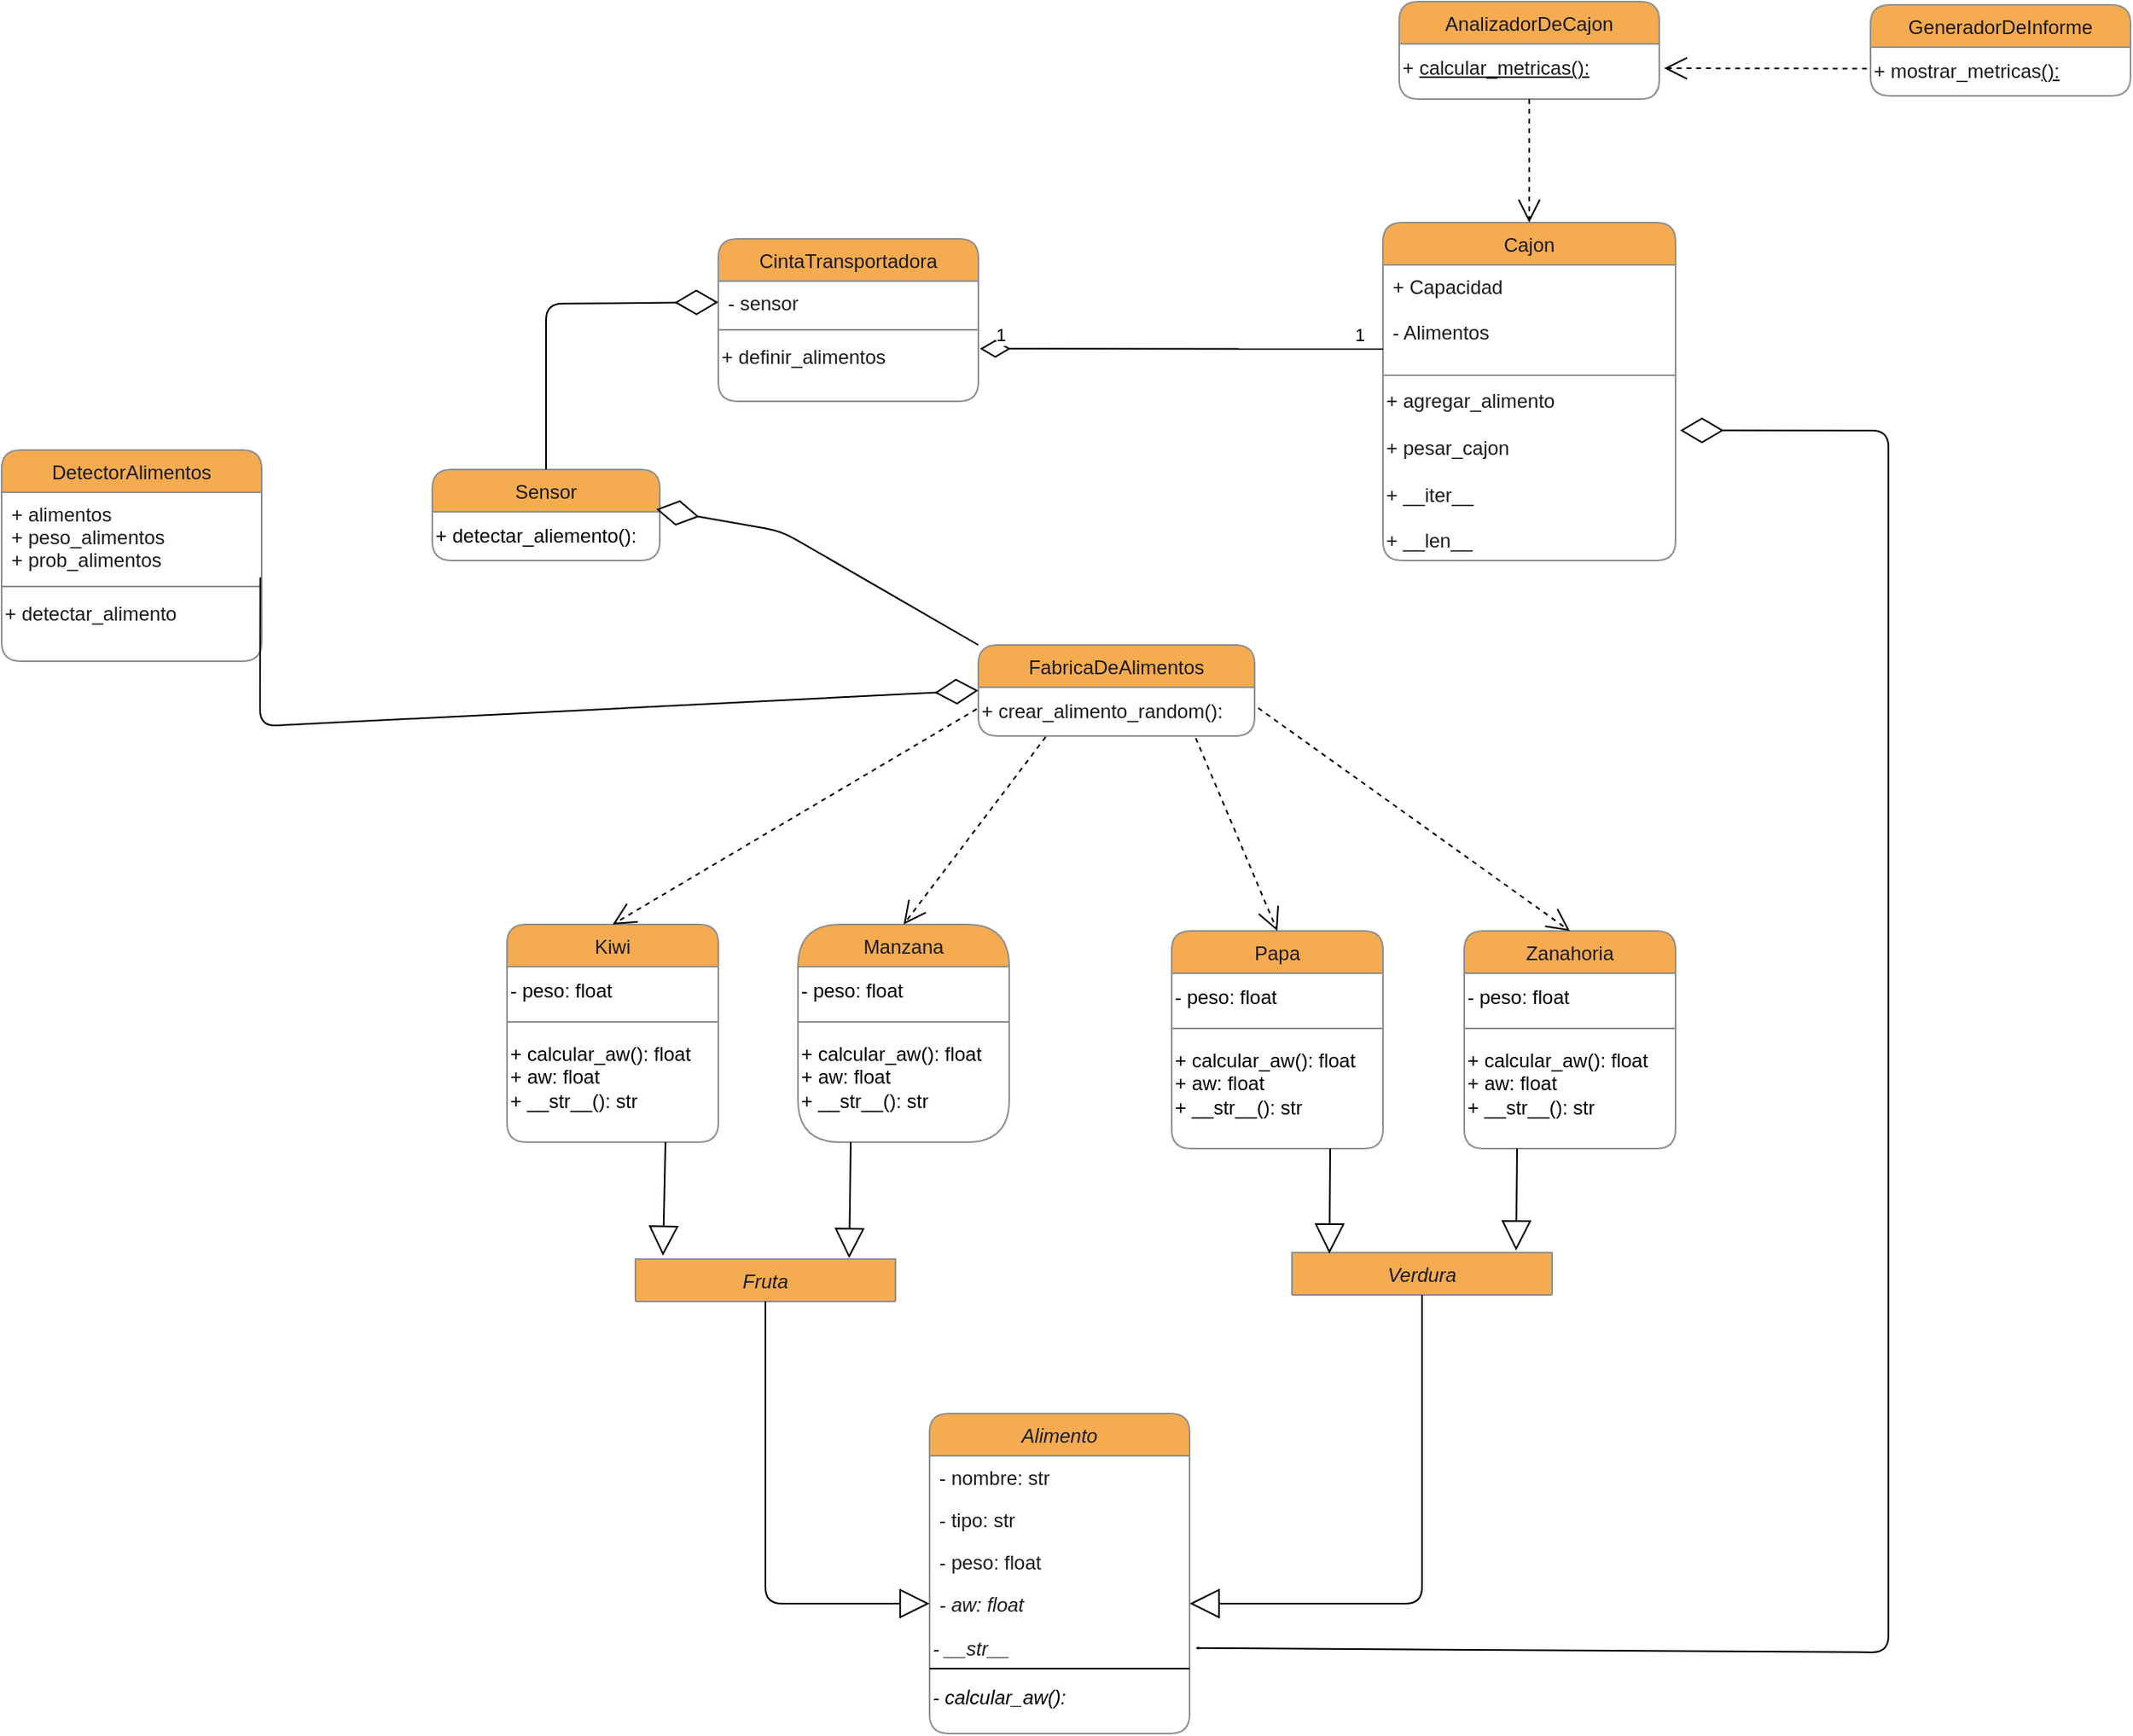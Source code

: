 <mxfile>
    <diagram id="C5RBs43oDa-KdzZeNtuy" name="Page-1">
        <mxGraphModel dx="1630" dy="1551" grid="1" gridSize="10" guides="1" tooltips="1" connect="1" arrows="1" fold="1" page="1" pageScale="1" pageWidth="827" pageHeight="1169" background="light-dark(#ffffff, #000000)" math="0" shadow="0" adaptiveColors="auto">
            <root>
                <mxCell id="WIyWlLk6GJQsqaUBKTNV-0"/>
                <mxCell id="WIyWlLk6GJQsqaUBKTNV-1" parent="WIyWlLk6GJQsqaUBKTNV-0"/>
                <mxCell id="zkfFHV4jXpPFQw0GAbJ--6" value="CintaTransportadora" style="swimlane;fontStyle=0;align=center;verticalAlign=top;childLayout=stackLayout;horizontal=1;startSize=26;horizontalStack=0;resizeParent=1;resizeLast=0;collapsible=1;marginBottom=0;rounded=1;shadow=0;strokeWidth=1;labelBackgroundColor=none;fillColor=#F5AB50;strokeColor=#909090;fontColor=#1A1A1A;" parent="WIyWlLk6GJQsqaUBKTNV-1" vertex="1">
                    <mxGeometry x="161" y="130" width="160" height="100" as="geometry">
                        <mxRectangle x="130" y="380" width="160" height="26" as="alternateBounds"/>
                    </mxGeometry>
                </mxCell>
                <mxCell id="zkfFHV4jXpPFQw0GAbJ--10" value="- sensor" style="text;align=left;verticalAlign=top;spacingLeft=4;spacingRight=4;overflow=hidden;rotatable=0;points=[[0,0.5],[1,0.5]];portConstraint=eastwest;fontStyle=0;labelBackgroundColor=none;fontColor=#1A1A1A;rounded=1;" parent="zkfFHV4jXpPFQw0GAbJ--6" vertex="1">
                    <mxGeometry y="26" width="160" height="26" as="geometry"/>
                </mxCell>
                <mxCell id="zkfFHV4jXpPFQw0GAbJ--9" value="" style="line;html=1;strokeWidth=1;align=left;verticalAlign=middle;spacingTop=-1;spacingLeft=3;spacingRight=3;rotatable=0;labelPosition=right;points=[];portConstraint=eastwest;labelBackgroundColor=none;fillColor=#F5AB50;strokeColor=#909090;fontColor=#1A1A1A;rounded=1;" parent="zkfFHV4jXpPFQw0GAbJ--6" vertex="1">
                    <mxGeometry y="52" width="160" height="8" as="geometry"/>
                </mxCell>
                <mxCell id="7" value="&lt;span style=&quot;color: rgb(26, 26, 26);&quot;&gt;+ definir_alimentos&lt;/span&gt;&lt;div&gt;&lt;span style=&quot;color: rgb(26, 26, 26);&quot;&gt;&lt;br&gt;&lt;/span&gt;&lt;/div&gt;" style="text;html=1;align=left;verticalAlign=middle;resizable=0;points=[];autosize=1;strokeColor=none;fillColor=none;rounded=1;" parent="zkfFHV4jXpPFQw0GAbJ--6" vertex="1">
                    <mxGeometry y="60" width="160" height="40" as="geometry"/>
                </mxCell>
                <mxCell id="zkfFHV4jXpPFQw0GAbJ--13" value="Cajon" style="swimlane;fontStyle=0;align=center;verticalAlign=top;childLayout=stackLayout;horizontal=1;startSize=26;horizontalStack=0;resizeParent=1;resizeLast=0;collapsible=1;marginBottom=0;rounded=1;shadow=0;strokeWidth=1;labelBackgroundColor=none;fillColor=#F5AB50;strokeColor=#909090;fontColor=#1A1A1A;" parent="WIyWlLk6GJQsqaUBKTNV-1" vertex="1">
                    <mxGeometry x="570" y="120" width="180" height="208" as="geometry">
                        <mxRectangle x="340" y="380" width="170" height="26" as="alternateBounds"/>
                    </mxGeometry>
                </mxCell>
                <mxCell id="zkfFHV4jXpPFQw0GAbJ--14" value="+ Capacidad&#xa;&#xa;- Alimentos" style="text;align=left;verticalAlign=top;spacingLeft=4;spacingRight=4;overflow=hidden;rotatable=0;points=[[0,0.5],[1,0.5]];portConstraint=eastwest;labelBackgroundColor=none;fontColor=#1A1A1A;rounded=1;" parent="zkfFHV4jXpPFQw0GAbJ--13" vertex="1">
                    <mxGeometry y="26" width="180" height="64" as="geometry"/>
                </mxCell>
                <mxCell id="zkfFHV4jXpPFQw0GAbJ--15" value="" style="line;html=1;strokeWidth=1;align=left;verticalAlign=middle;spacingTop=-1;spacingLeft=3;spacingRight=3;rotatable=0;labelPosition=right;points=[];portConstraint=eastwest;labelBackgroundColor=none;fillColor=#F5AB50;strokeColor=#909090;fontColor=#1A1A1A;rounded=1;" parent="zkfFHV4jXpPFQw0GAbJ--13" vertex="1">
                    <mxGeometry y="90" width="180" height="8" as="geometry"/>
                </mxCell>
                <mxCell id="TtFTox5Q7d19spbC-8BE-2" value="+ agregar_alimento&lt;div&gt;&lt;div&gt;&lt;br&gt;&lt;/div&gt;&lt;div&gt;+ pesar_cajon&lt;/div&gt;&lt;div&gt;&lt;br&gt;&lt;/div&gt;&lt;div&gt;&lt;span style=&quot;background-color: transparent;&quot;&gt;+ __iter__&lt;/span&gt;&lt;/div&gt;&lt;/div&gt;&lt;div&gt;&lt;span style=&quot;background-color: transparent;&quot;&gt;&lt;br&gt;&lt;/span&gt;&lt;/div&gt;&lt;div&gt;&lt;span style=&quot;background-color: transparent;&quot;&gt;+ __len__&lt;/span&gt;&lt;/div&gt;" style="text;html=1;align=left;verticalAlign=middle;resizable=0;points=[];autosize=1;strokeColor=none;fillColor=none;labelBackgroundColor=none;fontColor=#1A1A1A;rounded=1;" parent="zkfFHV4jXpPFQw0GAbJ--13" vertex="1">
                    <mxGeometry y="98" width="180" height="110" as="geometry"/>
                </mxCell>
                <mxCell id="zkfFHV4jXpPFQw0GAbJ--17" value="Alimento" style="swimlane;fontStyle=2;align=center;verticalAlign=top;childLayout=stackLayout;horizontal=1;startSize=26;horizontalStack=0;resizeParent=1;resizeLast=0;collapsible=1;marginBottom=0;rounded=1;shadow=0;strokeWidth=1;labelBackgroundColor=none;fillColor=#F5AB50;strokeColor=#909090;fontColor=#1A1A1A;" parent="WIyWlLk6GJQsqaUBKTNV-1" vertex="1">
                    <mxGeometry x="291" y="853" width="160" height="197" as="geometry">
                        <mxRectangle x="550" y="140" width="160" height="26" as="alternateBounds"/>
                    </mxGeometry>
                </mxCell>
                <mxCell id="zkfFHV4jXpPFQw0GAbJ--19" value="- nombre: str       " style="text;align=left;verticalAlign=top;spacingLeft=4;spacingRight=4;overflow=hidden;rotatable=0;points=[[0,0.5],[1,0.5]];portConstraint=eastwest;rounded=1;shadow=0;html=0;labelBackgroundColor=none;fontColor=#1A1A1A;" parent="zkfFHV4jXpPFQw0GAbJ--17" vertex="1">
                    <mxGeometry y="26" width="160" height="26" as="geometry"/>
                </mxCell>
                <mxCell id="zkfFHV4jXpPFQw0GAbJ--20" value="- tipo: str" style="text;align=left;verticalAlign=top;spacingLeft=4;spacingRight=4;overflow=hidden;rotatable=0;points=[[0,0.5],[1,0.5]];portConstraint=eastwest;rounded=1;shadow=0;html=0;labelBackgroundColor=none;fontColor=#1A1A1A;" parent="zkfFHV4jXpPFQw0GAbJ--17" vertex="1">
                    <mxGeometry y="52" width="160" height="26" as="geometry"/>
                </mxCell>
                <mxCell id="zkfFHV4jXpPFQw0GAbJ--21" value="- peso: float" style="text;align=left;verticalAlign=top;spacingLeft=4;spacingRight=4;overflow=hidden;rotatable=0;points=[[0,0.5],[1,0.5]];portConstraint=eastwest;rounded=1;shadow=0;html=0;labelBackgroundColor=none;fontColor=#1A1A1A;" parent="zkfFHV4jXpPFQw0GAbJ--17" vertex="1">
                    <mxGeometry y="78" width="160" height="26" as="geometry"/>
                </mxCell>
                <mxCell id="zkfFHV4jXpPFQw0GAbJ--22" value="- aw: float&#xa;" style="text;align=left;verticalAlign=top;spacingLeft=4;spacingRight=4;overflow=hidden;rotatable=0;points=[[0,0.5],[1,0.5]];portConstraint=eastwest;rounded=1;shadow=0;html=0;labelBackgroundColor=none;fontColor=#1A1A1A;fontStyle=2;" parent="zkfFHV4jXpPFQw0GAbJ--17" vertex="1">
                    <mxGeometry y="104" width="160" height="26" as="geometry"/>
                </mxCell>
                <mxCell id="9" value="" style="endArrow=none;html=1;exitX=0;exitY=0.75;exitDx=0;exitDy=0;entryX=1;entryY=0.75;entryDx=0;entryDy=0;rounded=1;" parent="zkfFHV4jXpPFQw0GAbJ--17" edge="1">
                    <mxGeometry width="50" height="50" relative="1" as="geometry">
                        <mxPoint y="157" as="sourcePoint"/>
                        <mxPoint x="160" y="157" as="targetPoint"/>
                    </mxGeometry>
                </mxCell>
                <mxCell id="13" value="&lt;span style=&quot;color: rgb(26, 26, 26); font-style: italic;&quot;&gt;- __str__&lt;/span&gt;" style="text;html=1;align=left;verticalAlign=middle;resizable=0;points=[];autosize=1;strokeColor=none;fillColor=none;rounded=1;" parent="zkfFHV4jXpPFQw0GAbJ--17" vertex="1">
                    <mxGeometry y="130" width="160" height="30" as="geometry"/>
                </mxCell>
                <mxCell id="11" value="&lt;i&gt;- calcular_aw():&amp;nbsp;&lt;/i&gt;" style="text;html=1;align=left;verticalAlign=middle;resizable=0;points=[];autosize=1;strokeColor=none;fillColor=none;rounded=1;" parent="zkfFHV4jXpPFQw0GAbJ--17" vertex="1">
                    <mxGeometry y="160" width="160" height="30" as="geometry"/>
                </mxCell>
                <mxCell id="TtFTox5Q7d19spbC-8BE-21" value="Verdura" style="swimlane;fontStyle=2;align=center;verticalAlign=top;childLayout=stackLayout;horizontal=1;startSize=26;horizontalStack=0;resizeParent=1;resizeLast=0;collapsible=1;marginBottom=0;rounded=1;shadow=0;strokeWidth=1;labelBackgroundColor=none;fillColor=#F5AB50;strokeColor=#909090;fontColor=#1A1A1A;" parent="WIyWlLk6GJQsqaUBKTNV-1" vertex="1" collapsed="1">
                    <mxGeometry x="514" y="754" width="160" height="26" as="geometry">
                        <mxRectangle x="514" y="754" width="160" height="60" as="alternateBounds"/>
                    </mxGeometry>
                </mxCell>
                <mxCell id="TtFTox5Q7d19spbC-8BE-28" value="Fruta" style="swimlane;fontStyle=2;align=center;verticalAlign=top;childLayout=stackLayout;horizontal=1;startSize=26;horizontalStack=0;resizeParent=1;resizeLast=0;collapsible=1;marginBottom=0;rounded=1;shadow=0;strokeWidth=1;labelBackgroundColor=none;fillColor=#F5AB50;strokeColor=#909090;fontColor=#1A1A1A;" parent="WIyWlLk6GJQsqaUBKTNV-1" vertex="1" collapsed="1">
                    <mxGeometry x="110" y="758" width="160" height="26" as="geometry">
                        <mxRectangle x="130" y="588" width="160" height="56" as="alternateBounds"/>
                    </mxGeometry>
                </mxCell>
                <mxCell id="114" value="" style="endArrow=none;html=1;rounded=1;" parent="TtFTox5Q7d19spbC-8BE-28" edge="1">
                    <mxGeometry width="50" height="50" relative="1" as="geometry">
                        <mxPoint x="431.5" y="173" as="sourcePoint"/>
                        <mxPoint x="561.5" y="172" as="targetPoint"/>
                    </mxGeometry>
                </mxCell>
                <mxCell id="115" value="" style="endArrow=none;html=1;rounded=1;entryX=-0.01;entryY=0.237;entryDx=0;entryDy=0;entryPerimeter=0;" parent="TtFTox5Q7d19spbC-8BE-28" edge="1">
                    <mxGeometry width="50" height="50" relative="1" as="geometry">
                        <mxPoint x="151.5" y="172" as="sourcePoint"/>
                        <mxPoint x="269.5" y="171" as="targetPoint"/>
                    </mxGeometry>
                </mxCell>
                <mxCell id="116" value="" style="endArrow=block;html=1;rounded=1;endSize=0;endFill=0;startArrow=block;startFill=0;startSize=24;" parent="TtFTox5Q7d19spbC-8BE-28" edge="1">
                    <mxGeometry width="50" height="50" relative="1" as="geometry">
                        <mxPoint x="152.5" y="172" as="sourcePoint"/>
                        <mxPoint x="152.5" y="24" as="targetPoint"/>
                    </mxGeometry>
                </mxCell>
                <mxCell id="117" value="" style="endArrow=block;html=1;rounded=1;endSize=0;endFill=0;startArrow=block;startFill=0;startSize=24;" parent="TtFTox5Q7d19spbC-8BE-28" edge="1">
                    <mxGeometry width="50" height="50" relative="1" as="geometry">
                        <mxPoint x="310.5" y="16" as="sourcePoint"/>
                        <mxPoint x="310.5" y="-78" as="targetPoint"/>
                    </mxGeometry>
                </mxCell>
                <mxCell id="118" value="" style="endArrow=block;html=1;rounded=1;endSize=0;endFill=0;startArrow=block;startFill=0;startSize=24;" parent="TtFTox5Q7d19spbC-8BE-28" edge="1">
                    <mxGeometry width="50" height="50" relative="1" as="geometry">
                        <mxPoint x="30.5" y="16" as="sourcePoint"/>
                        <mxPoint x="32.5" y="-78" as="targetPoint"/>
                    </mxGeometry>
                </mxCell>
                <mxCell id="119" value="" style="endArrow=none;html=1;rounded=1;entryX=-0.01;entryY=0.237;entryDx=0;entryDy=0;entryPerimeter=0;" parent="TtFTox5Q7d19spbC-8BE-28" edge="1">
                    <mxGeometry width="50" height="50" relative="1" as="geometry">
                        <mxPoint x="30.5" y="15" as="sourcePoint"/>
                        <mxPoint x="88.5" y="15" as="targetPoint"/>
                    </mxGeometry>
                </mxCell>
                <mxCell id="TtFTox5Q7d19spbC-8BE-51" value="Manzana" style="swimlane;fontStyle=0;align=center;verticalAlign=top;childLayout=stackLayout;horizontal=1;startSize=26;horizontalStack=0;resizeParent=1;resizeLast=0;collapsible=1;marginBottom=0;rounded=1;shadow=0;strokeWidth=1;labelBackgroundColor=none;fillColor=#F5AB50;strokeColor=#909090;fontColor=#1A1A1A;arcSize=45;" parent="WIyWlLk6GJQsqaUBKTNV-1" vertex="1">
                    <mxGeometry x="210" y="552" width="130" height="134" as="geometry">
                        <mxRectangle x="280" y="660" width="100" height="26" as="alternateBounds"/>
                    </mxGeometry>
                </mxCell>
                <mxCell id="18" value="- peso: float" style="text;html=1;align=left;verticalAlign=middle;resizable=0;points=[];autosize=1;strokeColor=none;fillColor=none;rounded=1;" parent="TtFTox5Q7d19spbC-8BE-51" vertex="1">
                    <mxGeometry y="26" width="130" height="30" as="geometry"/>
                </mxCell>
                <mxCell id="19" value="" style="line;strokeWidth=1;fillColor=none;align=left;verticalAlign=middle;spacingTop=-1;spacingLeft=3;spacingRight=3;rotatable=0;labelPosition=right;points=[];portConstraint=eastwest;strokeColor=inherit;rounded=1;" parent="TtFTox5Q7d19spbC-8BE-51" vertex="1">
                    <mxGeometry y="56" width="130" height="8" as="geometry"/>
                </mxCell>
                <mxCell id="20" value="&lt;div&gt;&lt;span style=&quot;background-color: transparent;&quot;&gt;+ calcular_aw(): float&amp;nbsp; &amp;nbsp; &amp;nbsp; &amp;nbsp; &amp;nbsp;&lt;/span&gt;&lt;/div&gt;&lt;div&gt;&lt;font color=&quot;#000000&quot;&gt;+ aw: float&amp;nbsp; &amp;nbsp; &amp;nbsp; &amp;nbsp; &amp;nbsp; &amp;nbsp; &amp;nbsp; &amp;nbsp; &amp;nbsp; &amp;nbsp;&amp;nbsp;&lt;/font&gt;&lt;/div&gt;&lt;div&gt;&lt;font color=&quot;#000000&quot;&gt;+ __str__(): str&amp;nbsp;&lt;/font&gt;&lt;/div&gt;" style="text;html=1;align=left;verticalAlign=middle;resizable=0;points=[];autosize=1;strokeColor=none;fillColor=none;rounded=1;" parent="TtFTox5Q7d19spbC-8BE-51" vertex="1">
                    <mxGeometry y="64" width="130" height="60" as="geometry"/>
                </mxCell>
                <mxCell id="pdYEQabYCU16_x5gFn3y-8" value="Sensor" style="swimlane;fontStyle=0;align=center;verticalAlign=top;childLayout=stackLayout;horizontal=1;startSize=26;horizontalStack=0;resizeParent=1;resizeLast=0;collapsible=1;marginBottom=0;rounded=1;shadow=0;strokeWidth=1;labelBackgroundColor=none;fillColor=#F5AB50;strokeColor=#909090;fontColor=#1A1A1A;" parent="WIyWlLk6GJQsqaUBKTNV-1" vertex="1">
                    <mxGeometry x="-15" y="272" width="140" height="56" as="geometry">
                        <mxRectangle x="130" y="380" width="160" height="26" as="alternateBounds"/>
                    </mxGeometry>
                </mxCell>
                <mxCell id="62" value="+ detectar_aliemento():" style="text;html=1;align=left;verticalAlign=middle;resizable=0;points=[];autosize=1;strokeColor=none;fillColor=none;rounded=1;" parent="pdYEQabYCU16_x5gFn3y-8" vertex="1">
                    <mxGeometry y="26" width="140" height="30" as="geometry"/>
                </mxCell>
                <mxCell id="21" value="Papa" style="swimlane;fontStyle=0;align=center;verticalAlign=top;childLayout=stackLayout;horizontal=1;startSize=26;horizontalStack=0;resizeParent=1;resizeLast=0;collapsible=1;marginBottom=0;rounded=1;shadow=0;strokeWidth=1;labelBackgroundColor=none;fillColor=#F5AB50;strokeColor=#909090;fontColor=#1A1A1A;" parent="WIyWlLk6GJQsqaUBKTNV-1" vertex="1">
                    <mxGeometry x="440" y="556" width="130" height="134" as="geometry">
                        <mxRectangle x="280" y="660" width="100" height="26" as="alternateBounds"/>
                    </mxGeometry>
                </mxCell>
                <mxCell id="22" value="- peso: float" style="text;html=1;align=left;verticalAlign=middle;resizable=0;points=[];autosize=1;strokeColor=none;fillColor=none;rounded=1;" parent="21" vertex="1">
                    <mxGeometry y="26" width="130" height="30" as="geometry"/>
                </mxCell>
                <mxCell id="23" value="" style="line;strokeWidth=1;fillColor=none;align=left;verticalAlign=middle;spacingTop=-1;spacingLeft=3;spacingRight=3;rotatable=0;labelPosition=right;points=[];portConstraint=eastwest;strokeColor=inherit;rounded=1;" parent="21" vertex="1">
                    <mxGeometry y="56" width="130" height="8" as="geometry"/>
                </mxCell>
                <mxCell id="24" value="&lt;div&gt;&lt;span style=&quot;background-color: transparent;&quot;&gt;+ calcular_aw(): float&amp;nbsp; &amp;nbsp; &amp;nbsp; &amp;nbsp; &amp;nbsp;&lt;/span&gt;&lt;/div&gt;&lt;div&gt;&lt;font color=&quot;#000000&quot;&gt;+ aw: float&amp;nbsp; &amp;nbsp; &amp;nbsp; &amp;nbsp; &amp;nbsp; &amp;nbsp; &amp;nbsp; &amp;nbsp; &amp;nbsp; &amp;nbsp;&amp;nbsp;&lt;/font&gt;&lt;/div&gt;&lt;div&gt;&lt;font color=&quot;#000000&quot;&gt;+ __str__(): str&amp;nbsp;&lt;/font&gt;&lt;/div&gt;" style="text;html=1;align=left;verticalAlign=middle;resizable=0;points=[];autosize=1;strokeColor=none;fillColor=none;rounded=1;" parent="21" vertex="1">
                    <mxGeometry y="64" width="130" height="60" as="geometry"/>
                </mxCell>
                <mxCell id="25" value="Kiwi" style="swimlane;fontStyle=0;align=center;verticalAlign=top;childLayout=stackLayout;horizontal=1;startSize=26;horizontalStack=0;resizeParent=1;resizeLast=0;collapsible=1;marginBottom=0;rounded=1;shadow=0;strokeWidth=1;labelBackgroundColor=none;fillColor=#F5AB50;strokeColor=#909090;fontColor=#1A1A1A;" parent="WIyWlLk6GJQsqaUBKTNV-1" vertex="1">
                    <mxGeometry x="31" y="552" width="130" height="134" as="geometry">
                        <mxRectangle x="280" y="660" width="100" height="26" as="alternateBounds"/>
                    </mxGeometry>
                </mxCell>
                <mxCell id="26" value="- peso: float" style="text;html=1;align=left;verticalAlign=middle;resizable=0;points=[];autosize=1;strokeColor=none;fillColor=none;rounded=1;" parent="25" vertex="1">
                    <mxGeometry y="26" width="130" height="30" as="geometry"/>
                </mxCell>
                <mxCell id="27" value="" style="line;strokeWidth=1;fillColor=none;align=left;verticalAlign=middle;spacingTop=-1;spacingLeft=3;spacingRight=3;rotatable=0;labelPosition=right;points=[];portConstraint=eastwest;strokeColor=inherit;rounded=1;" parent="25" vertex="1">
                    <mxGeometry y="56" width="130" height="8" as="geometry"/>
                </mxCell>
                <mxCell id="28" value="&lt;div&gt;&lt;span style=&quot;background-color: transparent;&quot;&gt;+ calcular_aw(): float&amp;nbsp; &amp;nbsp; &amp;nbsp; &amp;nbsp; &amp;nbsp;&lt;/span&gt;&lt;/div&gt;&lt;div&gt;&lt;font color=&quot;#000000&quot;&gt;+ aw: float&amp;nbsp; &amp;nbsp; &amp;nbsp; &amp;nbsp; &amp;nbsp; &amp;nbsp; &amp;nbsp; &amp;nbsp; &amp;nbsp; &amp;nbsp;&amp;nbsp;&lt;/font&gt;&lt;/div&gt;&lt;div&gt;&lt;font color=&quot;#000000&quot;&gt;+ __str__(): str&amp;nbsp;&lt;/font&gt;&lt;/div&gt;" style="text;html=1;align=left;verticalAlign=middle;resizable=0;points=[];autosize=1;strokeColor=none;fillColor=none;rounded=1;" parent="25" vertex="1">
                    <mxGeometry y="64" width="130" height="60" as="geometry"/>
                </mxCell>
                <mxCell id="29" value="Zanahoria" style="swimlane;fontStyle=0;align=center;verticalAlign=top;childLayout=stackLayout;horizontal=1;startSize=26;horizontalStack=0;resizeParent=1;resizeLast=0;collapsible=1;marginBottom=0;rounded=1;shadow=0;strokeWidth=1;labelBackgroundColor=none;fillColor=#F5AB50;strokeColor=#909090;fontColor=#1A1A1A;" parent="WIyWlLk6GJQsqaUBKTNV-1" vertex="1">
                    <mxGeometry x="620" y="556" width="130" height="134" as="geometry">
                        <mxRectangle x="280" y="660" width="100" height="26" as="alternateBounds"/>
                    </mxGeometry>
                </mxCell>
                <mxCell id="30" value="- peso: float" style="text;html=1;align=left;verticalAlign=middle;resizable=0;points=[];autosize=1;strokeColor=none;fillColor=none;rounded=1;" parent="29" vertex="1">
                    <mxGeometry y="26" width="130" height="30" as="geometry"/>
                </mxCell>
                <mxCell id="31" value="" style="line;strokeWidth=1;fillColor=none;align=left;verticalAlign=middle;spacingTop=-1;spacingLeft=3;spacingRight=3;rotatable=0;labelPosition=right;points=[];portConstraint=eastwest;strokeColor=inherit;rounded=1;" parent="29" vertex="1">
                    <mxGeometry y="56" width="130" height="8" as="geometry"/>
                </mxCell>
                <mxCell id="32" value="&lt;div&gt;&lt;span style=&quot;background-color: transparent;&quot;&gt;+ calcular_aw(): float&amp;nbsp; &amp;nbsp; &amp;nbsp; &amp;nbsp; &amp;nbsp;&lt;/span&gt;&lt;/div&gt;&lt;div&gt;&lt;font color=&quot;#000000&quot;&gt;+ aw: float&amp;nbsp; &amp;nbsp; &amp;nbsp; &amp;nbsp; &amp;nbsp; &amp;nbsp; &amp;nbsp; &amp;nbsp; &amp;nbsp; &amp;nbsp;&amp;nbsp;&lt;/font&gt;&lt;/div&gt;&lt;div&gt;&lt;font color=&quot;#000000&quot;&gt;+ __str__(): str&amp;nbsp;&lt;/font&gt;&lt;/div&gt;" style="text;html=1;align=left;verticalAlign=middle;resizable=0;points=[];autosize=1;strokeColor=none;fillColor=none;rounded=1;" parent="29" vertex="1">
                    <mxGeometry y="64" width="130" height="60" as="geometry"/>
                </mxCell>
                <mxCell id="33" value="FabricaDeAlimentos" style="swimlane;fontStyle=0;align=center;verticalAlign=top;childLayout=stackLayout;horizontal=1;startSize=26;horizontalStack=0;resizeParent=1;resizeLast=0;collapsible=1;marginBottom=0;rounded=1;shadow=0;strokeWidth=1;labelBackgroundColor=none;fillColor=#F5AB50;strokeColor=#909090;fontColor=#1A1A1A;" parent="WIyWlLk6GJQsqaUBKTNV-1" vertex="1">
                    <mxGeometry x="321" y="380" width="170" height="56" as="geometry">
                        <mxRectangle x="130" y="380" width="160" height="26" as="alternateBounds"/>
                    </mxGeometry>
                </mxCell>
                <mxCell id="36" value="&lt;font color=&quot;#1a1a1a&quot;&gt;+ crear_alimento_random():&lt;/font&gt;" style="text;html=1;align=left;verticalAlign=middle;resizable=0;points=[];autosize=1;strokeColor=none;fillColor=none;rounded=1;" parent="33" vertex="1">
                    <mxGeometry y="26" width="170" height="30" as="geometry"/>
                </mxCell>
                <mxCell id="37" value="" style="endArrow=open;endSize=12;dashed=1;html=1;entryX=0.5;entryY=0;entryDx=0;entryDy=0;exitX=-0.006;exitY=0.448;exitDx=0;exitDy=0;exitPerimeter=0;rounded=1;" parent="WIyWlLk6GJQsqaUBKTNV-1" source="36" target="25" edge="1">
                    <mxGeometry width="160" relative="1" as="geometry">
                        <mxPoint x="320" y="440" as="sourcePoint"/>
                        <mxPoint x="630" y="580" as="targetPoint"/>
                    </mxGeometry>
                </mxCell>
                <mxCell id="38" value="" style="endArrow=open;endSize=12;dashed=1;html=1;entryX=0.5;entryY=0;entryDx=0;entryDy=0;exitX=0.244;exitY=1.019;exitDx=0;exitDy=0;exitPerimeter=0;rounded=1;" parent="WIyWlLk6GJQsqaUBKTNV-1" source="36" target="TtFTox5Q7d19spbC-8BE-51" edge="1">
                    <mxGeometry width="160" relative="1" as="geometry">
                        <mxPoint x="470" y="580" as="sourcePoint"/>
                        <mxPoint x="630" y="580" as="targetPoint"/>
                    </mxGeometry>
                </mxCell>
                <mxCell id="39" value="" style="endArrow=open;endSize=12;dashed=1;html=1;entryX=0.5;entryY=0;entryDx=0;entryDy=0;exitX=0.787;exitY=1.044;exitDx=0;exitDy=0;exitPerimeter=0;rounded=1;" parent="WIyWlLk6GJQsqaUBKTNV-1" source="36" target="21" edge="1">
                    <mxGeometry width="160" relative="1" as="geometry">
                        <mxPoint x="470" y="580" as="sourcePoint"/>
                        <mxPoint x="630" y="580" as="targetPoint"/>
                    </mxGeometry>
                </mxCell>
                <mxCell id="40" value="" style="endArrow=open;endSize=12;dashed=1;html=1;entryX=0.5;entryY=0;entryDx=0;entryDy=0;exitX=1.013;exitY=0.425;exitDx=0;exitDy=0;exitPerimeter=0;rounded=1;" parent="WIyWlLk6GJQsqaUBKTNV-1" source="36" target="29" edge="1">
                    <mxGeometry width="160" relative="1" as="geometry">
                        <mxPoint x="480" y="440" as="sourcePoint"/>
                        <mxPoint x="630" y="580" as="targetPoint"/>
                    </mxGeometry>
                </mxCell>
                <mxCell id="50" value="AnalizadorDeCajon" style="swimlane;fontStyle=0;align=center;verticalAlign=top;childLayout=stackLayout;horizontal=1;startSize=26;horizontalStack=0;resizeParent=1;resizeLast=0;collapsible=1;marginBottom=0;rounded=1;shadow=0;strokeWidth=1;labelBackgroundColor=none;fillColor=#F5AB50;strokeColor=#909090;fontColor=#1A1A1A;" parent="WIyWlLk6GJQsqaUBKTNV-1" vertex="1">
                    <mxGeometry x="580" y="-16" width="160" height="60" as="geometry">
                        <mxRectangle x="130" y="380" width="160" height="26" as="alternateBounds"/>
                    </mxGeometry>
                </mxCell>
                <mxCell id="53" value="&lt;span style=&quot;color: rgb(26, 26, 26);&quot;&gt;+ &lt;u&gt;calcular_metricas():&lt;/u&gt;&lt;/span&gt;" style="text;html=1;align=left;verticalAlign=middle;resizable=0;points=[];autosize=1;strokeColor=none;fillColor=none;rounded=1;" parent="50" vertex="1">
                    <mxGeometry y="26" width="160" height="30" as="geometry"/>
                </mxCell>
                <mxCell id="64" value="" style="endArrow=diamondThin;endFill=0;endSize=24;html=1;exitX=0.5;exitY=0;exitDx=0;exitDy=0;entryX=0;entryY=0.5;entryDx=0;entryDy=0;rounded=1;" parent="WIyWlLk6GJQsqaUBKTNV-1" source="pdYEQabYCU16_x5gFn3y-8" target="zkfFHV4jXpPFQw0GAbJ--10" edge="1">
                    <mxGeometry width="160" relative="1" as="geometry">
                        <mxPoint x="220" y="310" as="sourcePoint"/>
                        <mxPoint x="380" y="310" as="targetPoint"/>
                        <Array as="points">
                            <mxPoint x="55" y="170"/>
                        </Array>
                    </mxGeometry>
                </mxCell>
                <mxCell id="72" value="" style="endArrow=diamondThin;endFill=0;endSize=0;html=1;exitX=1.01;exitY=0.272;exitDx=0;exitDy=0;exitPerimeter=0;entryX=1.017;entryY=0.479;entryDx=0;entryDy=0;entryPerimeter=0;rounded=1;sourcePerimeterSpacing=0;startArrow=diamondThin;startFill=0;startSize=24;" parent="WIyWlLk6GJQsqaUBKTNV-1" edge="1">
                    <mxGeometry width="160" relative="1" as="geometry">
                        <mxPoint x="752.8" y="247.92" as="sourcePoint"/>
                        <mxPoint x="454.72" y="997.37" as="targetPoint"/>
                        <Array as="points">
                            <mxPoint x="881" y="248"/>
                            <mxPoint x="881" y="1000"/>
                        </Array>
                    </mxGeometry>
                </mxCell>
                <mxCell id="110" value="GeneradorDeInforme" style="swimlane;fontStyle=0;align=center;verticalAlign=top;childLayout=stackLayout;horizontal=1;startSize=26;horizontalStack=0;resizeParent=1;resizeLast=0;collapsible=1;marginBottom=0;rounded=1;shadow=0;strokeWidth=1;labelBackgroundColor=none;fillColor=#F5AB50;strokeColor=#909090;fontColor=#1A1A1A;" parent="WIyWlLk6GJQsqaUBKTNV-1" vertex="1">
                    <mxGeometry x="870" y="-14" width="160" height="56" as="geometry">
                        <mxRectangle x="130" y="380" width="160" height="26" as="alternateBounds"/>
                    </mxGeometry>
                </mxCell>
                <mxCell id="111" value="&lt;span style=&quot;color: rgb(26, 26, 26);&quot;&gt;+ mostrar_metricas&lt;u&gt;():&lt;/u&gt;&lt;/span&gt;" style="text;html=1;align=left;verticalAlign=middle;resizable=0;points=[];autosize=1;strokeColor=none;fillColor=none;rounded=1;" parent="110" vertex="1">
                    <mxGeometry y="26" width="160" height="30" as="geometry"/>
                </mxCell>
                <mxCell id="113" value="" style="endArrow=open;endSize=12;dashed=1;html=1;exitX=-0.014;exitY=0.442;exitDx=0;exitDy=0;exitPerimeter=0;rounded=1;" parent="WIyWlLk6GJQsqaUBKTNV-1" source="111" edge="1">
                    <mxGeometry width="160" relative="1" as="geometry">
                        <mxPoint x="730" y="170" as="sourcePoint"/>
                        <mxPoint x="743" y="25" as="targetPoint"/>
                    </mxGeometry>
                </mxCell>
                <mxCell id="120" value="" style="endArrow=block;endSize=16;endFill=0;html=1;exitX=0.5;exitY=1;exitDx=0;exitDy=0;entryX=0;entryY=0.5;entryDx=0;entryDy=0;" parent="WIyWlLk6GJQsqaUBKTNV-1" source="TtFTox5Q7d19spbC-8BE-28" target="zkfFHV4jXpPFQw0GAbJ--22" edge="1">
                    <mxGeometry width="160" relative="1" as="geometry">
                        <mxPoint x="340" y="730" as="sourcePoint"/>
                        <mxPoint x="500" y="730" as="targetPoint"/>
                        <Array as="points">
                            <mxPoint x="190" y="970"/>
                        </Array>
                    </mxGeometry>
                </mxCell>
                <mxCell id="121" value="" style="endArrow=block;endSize=16;endFill=0;html=1;entryX=0.106;entryY=-0.081;entryDx=0;entryDy=0;entryPerimeter=0;exitX=0.75;exitY=1;exitDx=0;exitDy=0;" parent="WIyWlLk6GJQsqaUBKTNV-1" source="25" target="TtFTox5Q7d19spbC-8BE-28" edge="1">
                    <mxGeometry width="160" relative="1" as="geometry">
                        <mxPoint x="130" y="690" as="sourcePoint"/>
                        <mxPoint x="451" y="820" as="targetPoint"/>
                    </mxGeometry>
                </mxCell>
                <mxCell id="122" value="" style="endArrow=block;endSize=16;endFill=0;html=1;entryX=0.862;entryY=-0.05;entryDx=0;entryDy=0;entryPerimeter=0;exitX=0.25;exitY=1;exitDx=0;exitDy=0;" parent="WIyWlLk6GJQsqaUBKTNV-1" source="29" target="TtFTox5Q7d19spbC-8BE-21" edge="1">
                    <mxGeometry width="160" relative="1" as="geometry">
                        <mxPoint x="291" y="820" as="sourcePoint"/>
                        <mxPoint x="451" y="820" as="targetPoint"/>
                    </mxGeometry>
                </mxCell>
                <mxCell id="123" value="" style="endArrow=block;endSize=16;endFill=0;html=1;entryX=0.822;entryY=-0.023;entryDx=0;entryDy=0;exitX=0.25;exitY=1;exitDx=0;exitDy=0;entryPerimeter=0;" parent="WIyWlLk6GJQsqaUBKTNV-1" source="TtFTox5Q7d19spbC-8BE-51" target="TtFTox5Q7d19spbC-8BE-28" edge="1">
                    <mxGeometry width="160" relative="1" as="geometry">
                        <mxPoint x="291" y="820" as="sourcePoint"/>
                        <mxPoint x="451" y="820" as="targetPoint"/>
                    </mxGeometry>
                </mxCell>
                <mxCell id="124" value="" style="endArrow=block;endSize=16;endFill=0;html=1;exitX=0.75;exitY=1;exitDx=0;exitDy=0;entryX=0.144;entryY=0.023;entryDx=0;entryDy=0;entryPerimeter=0;" parent="WIyWlLk6GJQsqaUBKTNV-1" source="21" target="TtFTox5Q7d19spbC-8BE-21" edge="1">
                    <mxGeometry width="160" relative="1" as="geometry">
                        <mxPoint x="291" y="820" as="sourcePoint"/>
                        <mxPoint x="540" y="760" as="targetPoint"/>
                    </mxGeometry>
                </mxCell>
                <mxCell id="126" value="" style="endArrow=block;endSize=16;endFill=0;html=1;entryX=1;entryY=0.5;entryDx=0;entryDy=0;exitX=0.5;exitY=1;exitDx=0;exitDy=0;" parent="WIyWlLk6GJQsqaUBKTNV-1" source="TtFTox5Q7d19spbC-8BE-21" target="zkfFHV4jXpPFQw0GAbJ--22" edge="1">
                    <mxGeometry width="160" relative="1" as="geometry">
                        <mxPoint x="340" y="730" as="sourcePoint"/>
                        <mxPoint x="500" y="730" as="targetPoint"/>
                        <Array as="points">
                            <mxPoint x="594" y="970"/>
                        </Array>
                    </mxGeometry>
                </mxCell>
                <mxCell id="129" value="DetectorAlimentos" style="swimlane;fontStyle=0;align=center;verticalAlign=top;childLayout=stackLayout;horizontal=1;startSize=26;horizontalStack=0;resizeParent=1;resizeLast=0;collapsible=1;marginBottom=0;rounded=1;shadow=0;strokeWidth=1;labelBackgroundColor=none;fillColor=#F5AB50;strokeColor=#909090;fontColor=#1A1A1A;" parent="WIyWlLk6GJQsqaUBKTNV-1" vertex="1">
                    <mxGeometry x="-280" y="260" width="160" height="130" as="geometry">
                        <mxRectangle x="130" y="380" width="160" height="26" as="alternateBounds"/>
                    </mxGeometry>
                </mxCell>
                <mxCell id="130" value="+ alimentos &#xa;+ peso_alimentos&#xa;+ prob_alimentos" style="text;align=left;verticalAlign=top;spacingLeft=4;spacingRight=4;overflow=hidden;rotatable=0;points=[[0,0.5],[1,0.5]];portConstraint=eastwest;fontStyle=0;labelBackgroundColor=none;fontColor=#1A1A1A;rounded=1;" parent="129" vertex="1">
                    <mxGeometry y="26" width="160" height="54" as="geometry"/>
                </mxCell>
                <mxCell id="131" value="" style="line;html=1;strokeWidth=1;align=left;verticalAlign=middle;spacingTop=-1;spacingLeft=3;spacingRight=3;rotatable=0;labelPosition=right;points=[];portConstraint=eastwest;labelBackgroundColor=none;fillColor=#F5AB50;strokeColor=#909090;fontColor=#1A1A1A;rounded=1;" parent="129" vertex="1">
                    <mxGeometry y="80" width="160" height="8" as="geometry"/>
                </mxCell>
                <mxCell id="132" value="&lt;span style=&quot;color: rgb(26, 26, 26);&quot;&gt;+ detectar_alimento&lt;/span&gt;&lt;div&gt;&lt;span style=&quot;color: rgb(26, 26, 26);&quot;&gt;&lt;br&gt;&lt;/span&gt;&lt;/div&gt;" style="text;html=1;align=left;verticalAlign=middle;resizable=0;points=[];autosize=1;strokeColor=none;fillColor=none;rounded=1;" parent="129" vertex="1">
                    <mxGeometry y="88" width="160" height="40" as="geometry"/>
                </mxCell>
                <mxCell id="134" value="" style="endArrow=none;html=1;edgeStyle=orthogonalEdgeStyle;exitX=1.006;exitY=0.192;exitDx=0;exitDy=0;exitPerimeter=0;entryX=0;entryY=0.808;entryDx=0;entryDy=0;entryPerimeter=0;startArrow=diamondThin;startFill=0;startSize=16;" parent="WIyWlLk6GJQsqaUBKTNV-1" source="7" target="zkfFHV4jXpPFQw0GAbJ--14" edge="1">
                    <mxGeometry relative="1" as="geometry">
                        <mxPoint x="390" y="270" as="sourcePoint"/>
                        <mxPoint x="550" y="270" as="targetPoint"/>
                    </mxGeometry>
                </mxCell>
                <mxCell id="135" value="1" style="edgeLabel;resizable=0;html=1;align=left;verticalAlign=bottom;" parent="134" connectable="0" vertex="1">
                    <mxGeometry x="-1" relative="1" as="geometry">
                        <mxPoint x="8" as="offset"/>
                    </mxGeometry>
                </mxCell>
                <mxCell id="136" value="1" style="edgeLabel;resizable=0;html=1;align=right;verticalAlign=bottom;" parent="134" connectable="0" vertex="1">
                    <mxGeometry x="1" relative="1" as="geometry">
                        <mxPoint x="-10" as="offset"/>
                    </mxGeometry>
                </mxCell>
                <mxCell id="137" value="" style="endArrow=open;endSize=12;dashed=1;html=1;exitX=0.5;exitY=1;exitDx=0;exitDy=0;rounded=1;entryX=0.5;entryY=0;entryDx=0;entryDy=0;" edge="1" parent="WIyWlLk6GJQsqaUBKTNV-1" source="50" target="zkfFHV4jXpPFQw0GAbJ--13">
                    <mxGeometry width="160" relative="1" as="geometry">
                        <mxPoint x="878" y="35" as="sourcePoint"/>
                        <mxPoint x="753" y="35" as="targetPoint"/>
                    </mxGeometry>
                </mxCell>
                <mxCell id="139" value="" style="endArrow=diamondThin;endFill=0;endSize=24;html=1;exitX=0.995;exitY=0.97;exitDx=0;exitDy=0;entryX=0;entryY=0.5;entryDx=0;entryDy=0;rounded=1;exitPerimeter=0;" edge="1" parent="WIyWlLk6GJQsqaUBKTNV-1" source="130" target="33">
                    <mxGeometry width="160" relative="1" as="geometry">
                        <mxPoint x="75" y="292" as="sourcePoint"/>
                        <mxPoint x="181" y="189" as="targetPoint"/>
                        <Array as="points">
                            <mxPoint x="-121" y="430"/>
                        </Array>
                    </mxGeometry>
                </mxCell>
                <mxCell id="138" value="" style="endArrow=diamondThin;endFill=0;endSize=24;html=1;exitX=0;exitY=0;exitDx=0;exitDy=0;entryX=0.984;entryY=-0.054;entryDx=0;entryDy=0;rounded=1;entryPerimeter=0;" edge="1" parent="WIyWlLk6GJQsqaUBKTNV-1" source="33" target="62">
                    <mxGeometry width="160" relative="1" as="geometry">
                        <mxPoint x="65" y="282" as="sourcePoint"/>
                        <mxPoint x="171" y="179" as="targetPoint"/>
                        <Array as="points">
                            <mxPoint x="200" y="310"/>
                        </Array>
                    </mxGeometry>
                </mxCell>
            </root>
        </mxGraphModel>
    </diagram>
</mxfile>